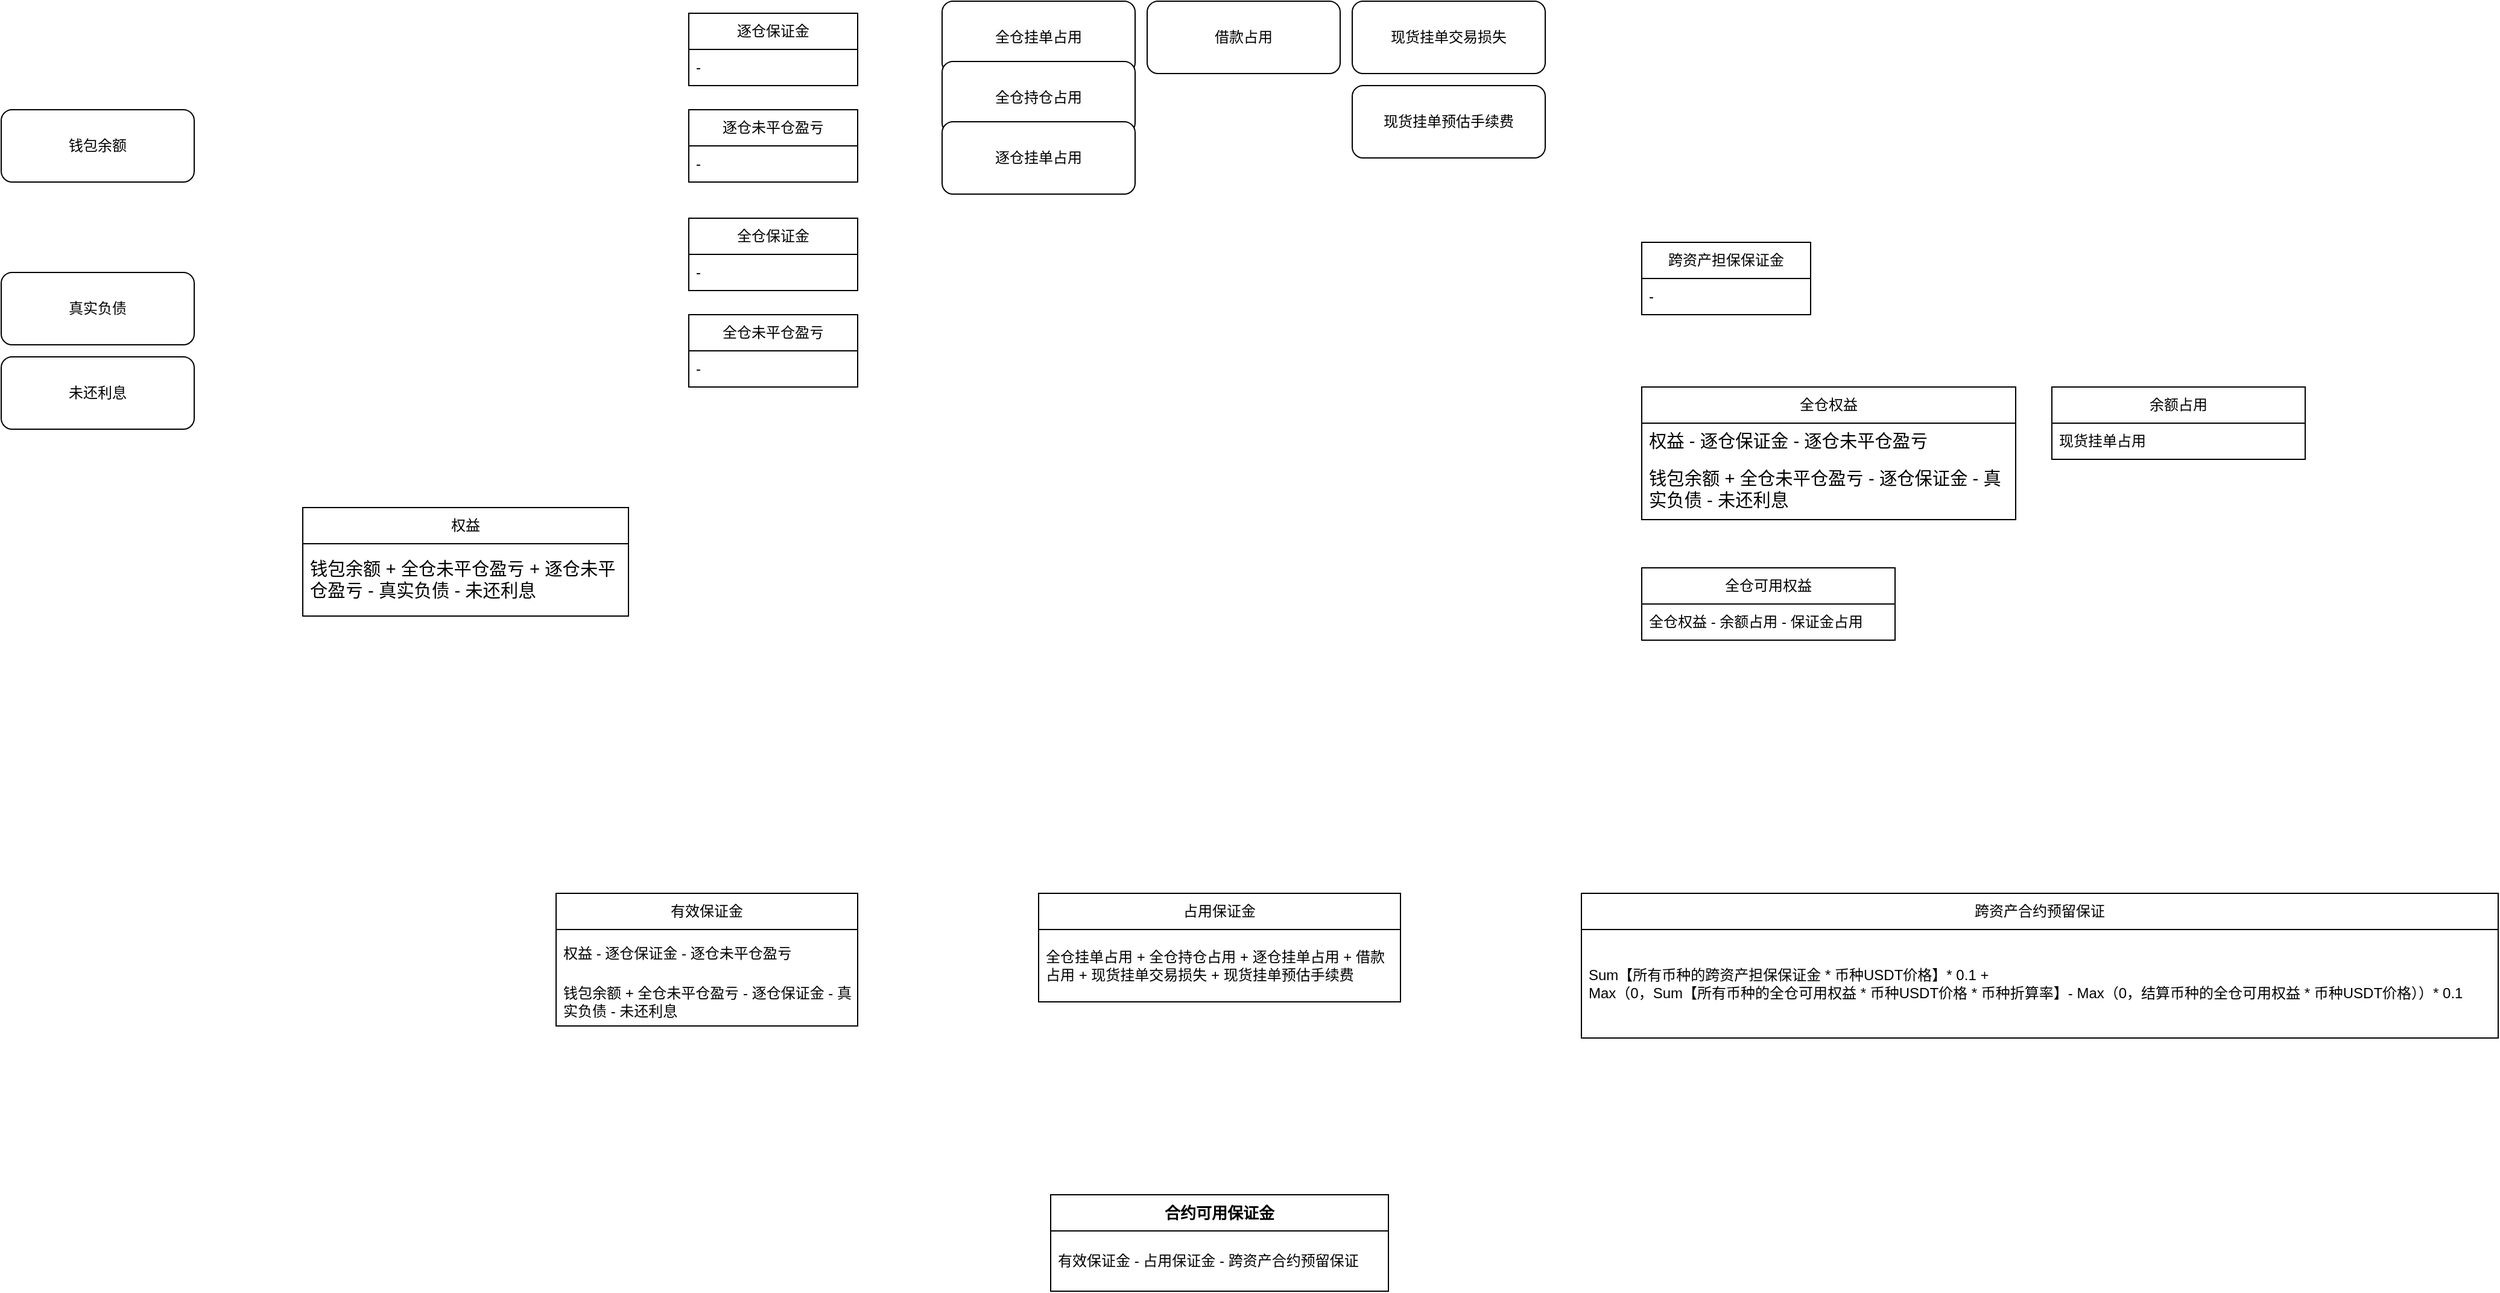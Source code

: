 <mxfile version="24.7.7">
  <diagram name="Page-1" id="f80oCYba8cmbhQ2V98sG">
    <mxGraphModel dx="2738" dy="2429" grid="1" gridSize="10" guides="1" tooltips="1" connect="1" arrows="1" fold="1" page="1" pageScale="1" pageWidth="827" pageHeight="1169" math="0" shadow="0">
      <root>
        <mxCell id="0" />
        <mxCell id="1" parent="0" />
        <mxCell id="HFTwr3PVIvaT_SFdeNqt-4" value="&lt;span style=&quot;text-align: left;&quot;&gt;&lt;b&gt;&lt;font style=&quot;font-size: 13px;&quot;&gt;合约可用保证金&lt;/font&gt;&lt;/b&gt;&lt;/span&gt;" style="swimlane;fontStyle=0;childLayout=stackLayout;horizontal=1;startSize=30;horizontalStack=0;resizeParent=1;resizeParentMax=0;resizeLast=0;collapsible=1;marginBottom=0;whiteSpace=wrap;html=1;" vertex="1" parent="1">
          <mxGeometry x="350" y="490" width="280" height="80" as="geometry">
            <mxRectangle x="290" y="260" width="60" height="30" as="alternateBounds" />
          </mxGeometry>
        </mxCell>
        <mxCell id="HFTwr3PVIvaT_SFdeNqt-5" value="有效保证金 - 占用保证金 - 跨资产合约预留保证" style="text;strokeColor=none;fillColor=none;align=left;verticalAlign=middle;spacingLeft=4;spacingRight=4;overflow=hidden;points=[[0,0.5],[1,0.5]];portConstraint=eastwest;rotatable=0;whiteSpace=wrap;html=1;" vertex="1" parent="HFTwr3PVIvaT_SFdeNqt-4">
          <mxGeometry y="30" width="280" height="50" as="geometry" />
        </mxCell>
        <mxCell id="HFTwr3PVIvaT_SFdeNqt-11" value="&lt;span style=&quot;text-align: left;&quot;&gt;有效保证金&lt;/span&gt;" style="swimlane;fontStyle=0;childLayout=stackLayout;horizontal=1;startSize=30;horizontalStack=0;resizeParent=1;resizeParentMax=0;resizeLast=0;collapsible=1;marginBottom=0;whiteSpace=wrap;html=1;" vertex="1" parent="1">
          <mxGeometry x="-60" y="240" width="250" height="110" as="geometry">
            <mxRectangle x="-60" y="240" width="100" height="30" as="alternateBounds" />
          </mxGeometry>
        </mxCell>
        <mxCell id="HFTwr3PVIvaT_SFdeNqt-12" value="&lt;div&gt;权益 - 逐仓保证金 - 逐仓未平仓盈亏&lt;/div&gt;" style="text;strokeColor=none;fillColor=none;align=left;verticalAlign=middle;spacingLeft=4;spacingRight=4;overflow=hidden;points=[[0,0.5],[1,0.5]];portConstraint=eastwest;rotatable=0;whiteSpace=wrap;html=1;" vertex="1" parent="HFTwr3PVIvaT_SFdeNqt-11">
          <mxGeometry y="30" width="250" height="40" as="geometry" />
        </mxCell>
        <mxCell id="HFTwr3PVIvaT_SFdeNqt-13" value="&lt;div&gt;&lt;span style=&quot;background-color: initial;&quot;&gt;钱包余额 + 全仓未平仓盈亏 - 逐仓保证金 - 真实负债 - 未还利息&lt;/span&gt;&lt;br&gt;&lt;/div&gt;" style="text;strokeColor=none;fillColor=none;align=left;verticalAlign=middle;spacingLeft=4;spacingRight=4;overflow=hidden;points=[[0,0.5],[1,0.5]];portConstraint=eastwest;rotatable=0;whiteSpace=wrap;html=1;" vertex="1" parent="HFTwr3PVIvaT_SFdeNqt-11">
          <mxGeometry y="70" width="250" height="40" as="geometry" />
        </mxCell>
        <mxCell id="HFTwr3PVIvaT_SFdeNqt-15" value="&lt;span style=&quot;text-align: left;&quot;&gt;占用保证金&lt;/span&gt;" style="swimlane;fontStyle=0;childLayout=stackLayout;horizontal=1;startSize=30;horizontalStack=0;resizeParent=1;resizeParentMax=0;resizeLast=0;collapsible=1;marginBottom=0;whiteSpace=wrap;html=1;" vertex="1" parent="1">
          <mxGeometry x="340" y="240" width="300" height="90" as="geometry" />
        </mxCell>
        <mxCell id="HFTwr3PVIvaT_SFdeNqt-16" value="&lt;div&gt;全仓挂单占用 + 全仓持仓占用 + 逐仓挂单占用 + 借款占用 + 现货挂单交易损失 + 现货挂单预估手续费&lt;/div&gt;" style="text;strokeColor=none;fillColor=none;align=left;verticalAlign=middle;spacingLeft=4;spacingRight=4;overflow=hidden;points=[[0,0.5],[1,0.5]];portConstraint=eastwest;rotatable=0;whiteSpace=wrap;html=1;" vertex="1" parent="HFTwr3PVIvaT_SFdeNqt-15">
          <mxGeometry y="30" width="300" height="60" as="geometry" />
        </mxCell>
        <mxCell id="HFTwr3PVIvaT_SFdeNqt-18" value="&lt;span style=&quot;text-align: left;&quot;&gt;跨资产合约预留保证&lt;/span&gt;" style="swimlane;fontStyle=0;childLayout=stackLayout;horizontal=1;startSize=30;horizontalStack=0;resizeParent=1;resizeParentMax=0;resizeLast=0;collapsible=1;marginBottom=0;whiteSpace=wrap;html=1;" vertex="1" parent="1">
          <mxGeometry x="790" y="240" width="760" height="120" as="geometry" />
        </mxCell>
        <mxCell id="HFTwr3PVIvaT_SFdeNqt-20" value="&lt;div&gt;Sum【所有币种的跨资产担保保证金 * 币种USDT价格】* 0.1 +&amp;nbsp;&lt;/div&gt;&lt;div&gt;Max（0，Sum【所有币种的全仓可用权益 * 币种USDT价格 * 币种折算率】- Max（0，结算币种的全仓可用权益 * 币种USDT价格））* 0.1&lt;br&gt;&lt;/div&gt;" style="text;strokeColor=none;fillColor=none;align=left;verticalAlign=middle;spacingLeft=4;spacingRight=4;overflow=hidden;points=[[0,0.5],[1,0.5]];portConstraint=eastwest;rotatable=0;whiteSpace=wrap;html=1;" vertex="1" parent="HFTwr3PVIvaT_SFdeNqt-18">
          <mxGeometry y="30" width="760" height="90" as="geometry" />
        </mxCell>
        <mxCell id="HFTwr3PVIvaT_SFdeNqt-21" value="&lt;span style=&quot;color: rgb(0, 0, 0); font-family: Helvetica; font-size: 12px; font-style: normal; font-variant-ligatures: normal; font-variant-caps: normal; font-weight: 400; letter-spacing: normal; orphans: 2; text-align: left; text-indent: 0px; text-transform: none; widows: 2; word-spacing: 0px; -webkit-text-stroke-width: 0px; white-space: normal; background-color: rgb(251, 251, 251); text-decoration-thickness: initial; text-decoration-style: initial; text-decoration-color: initial; display: inline !important; float: none;&quot;&gt;全仓挂单占用&lt;/span&gt;" style="rounded=1;whiteSpace=wrap;html=1;" vertex="1" parent="1">
          <mxGeometry x="260" y="-500" width="160" height="60" as="geometry" />
        </mxCell>
        <mxCell id="HFTwr3PVIvaT_SFdeNqt-22" value="&lt;span style=&quot;color: rgb(0, 0, 0); font-family: Helvetica; font-size: 12px; font-style: normal; font-variant-ligatures: normal; font-variant-caps: normal; font-weight: 400; letter-spacing: normal; orphans: 2; text-align: left; text-indent: 0px; text-transform: none; widows: 2; word-spacing: 0px; -webkit-text-stroke-width: 0px; white-space: normal; background-color: rgb(251, 251, 251); text-decoration-thickness: initial; text-decoration-style: initial; text-decoration-color: initial; display: inline !important; float: none;&quot;&gt;全仓持仓占用&lt;/span&gt;" style="rounded=1;whiteSpace=wrap;html=1;" vertex="1" parent="1">
          <mxGeometry x="260" y="-450" width="160" height="60" as="geometry" />
        </mxCell>
        <mxCell id="HFTwr3PVIvaT_SFdeNqt-24" value="&lt;div&gt;&lt;span style=&quot;text-align: left; background-color: initial;&quot;&gt;逐仓挂单占用&lt;/span&gt;&lt;br&gt;&lt;/div&gt;" style="rounded=1;whiteSpace=wrap;html=1;" vertex="1" parent="1">
          <mxGeometry x="260" y="-400" width="160" height="60" as="geometry" />
        </mxCell>
        <mxCell id="HFTwr3PVIvaT_SFdeNqt-25" value="&lt;div&gt;&lt;span style=&quot;text-align: left;&quot;&gt;借款占用&lt;/span&gt;&lt;br&gt;&lt;/div&gt;" style="rounded=1;whiteSpace=wrap;html=1;" vertex="1" parent="1">
          <mxGeometry x="430" y="-500" width="160" height="60" as="geometry" />
        </mxCell>
        <mxCell id="HFTwr3PVIvaT_SFdeNqt-26" value="&lt;div&gt;&lt;span style=&quot;text-align: left;&quot;&gt;现货挂单交易损失&lt;/span&gt;&lt;br&gt;&lt;/div&gt;" style="rounded=1;whiteSpace=wrap;html=1;" vertex="1" parent="1">
          <mxGeometry x="600" y="-500" width="160" height="60" as="geometry" />
        </mxCell>
        <mxCell id="HFTwr3PVIvaT_SFdeNqt-27" value="&lt;div&gt;&lt;span style=&quot;text-align: left;&quot;&gt;现货挂单预估手续费&lt;/span&gt;&lt;br&gt;&lt;/div&gt;" style="rounded=1;whiteSpace=wrap;html=1;" vertex="1" parent="1">
          <mxGeometry x="600" y="-430" width="160" height="60" as="geometry" />
        </mxCell>
        <mxCell id="HFTwr3PVIvaT_SFdeNqt-31" value="&lt;span style=&quot;text-align: left;&quot;&gt;权益&lt;/span&gt;" style="swimlane;fontStyle=0;childLayout=stackLayout;horizontal=1;startSize=30;horizontalStack=0;resizeParent=1;resizeParentMax=0;resizeLast=0;collapsible=1;marginBottom=0;whiteSpace=wrap;html=1;" vertex="1" parent="1">
          <mxGeometry x="-270" y="-80" width="270" height="90" as="geometry" />
        </mxCell>
        <mxCell id="HFTwr3PVIvaT_SFdeNqt-34" value="&lt;span id=&quot;docs-internal-guid-ebde03c9-7fff-1dc7-ac11-59d686706613&quot;&gt;&lt;span style=&quot;font-size: 11pt; font-family: Arial, sans-serif; background-color: transparent; font-variant-numeric: normal; font-variant-east-asian: normal; font-variant-alternates: normal; font-variant-position: normal; vertical-align: baseline; white-space-collapse: preserve;&quot;&gt;钱包余额 + 全仓未平仓盈亏 + 逐仓未平仓盈亏 - 真实负债 - 未还利息&lt;/span&gt;&lt;/span&gt;" style="text;strokeColor=none;fillColor=none;align=left;verticalAlign=middle;spacingLeft=4;spacingRight=4;overflow=hidden;points=[[0,0.5],[1,0.5]];portConstraint=eastwest;rotatable=0;whiteSpace=wrap;html=1;" vertex="1" parent="HFTwr3PVIvaT_SFdeNqt-31">
          <mxGeometry y="30" width="270" height="60" as="geometry" />
        </mxCell>
        <mxCell id="HFTwr3PVIvaT_SFdeNqt-35" value="&lt;span style=&quot;text-align: left;&quot;&gt;逐仓保证金&lt;/span&gt;" style="swimlane;fontStyle=0;childLayout=stackLayout;horizontal=1;startSize=30;horizontalStack=0;resizeParent=1;resizeParentMax=0;resizeLast=0;collapsible=1;marginBottom=0;whiteSpace=wrap;html=1;" vertex="1" parent="1">
          <mxGeometry x="50" y="-490" width="140" height="60" as="geometry" />
        </mxCell>
        <mxCell id="HFTwr3PVIvaT_SFdeNqt-36" value="-" style="text;strokeColor=none;fillColor=none;align=left;verticalAlign=middle;spacingLeft=4;spacingRight=4;overflow=hidden;points=[[0,0.5],[1,0.5]];portConstraint=eastwest;rotatable=0;whiteSpace=wrap;html=1;" vertex="1" parent="HFTwr3PVIvaT_SFdeNqt-35">
          <mxGeometry y="30" width="140" height="30" as="geometry" />
        </mxCell>
        <mxCell id="HFTwr3PVIvaT_SFdeNqt-39" value="&lt;span style=&quot;text-align: left;&quot;&gt;逐仓未平仓盈亏&lt;/span&gt;" style="swimlane;fontStyle=0;childLayout=stackLayout;horizontal=1;startSize=30;horizontalStack=0;resizeParent=1;resizeParentMax=0;resizeLast=0;collapsible=1;marginBottom=0;whiteSpace=wrap;html=1;" vertex="1" parent="1">
          <mxGeometry x="50" y="-410" width="140" height="60" as="geometry" />
        </mxCell>
        <mxCell id="HFTwr3PVIvaT_SFdeNqt-40" value="-" style="text;strokeColor=none;fillColor=none;align=left;verticalAlign=middle;spacingLeft=4;spacingRight=4;overflow=hidden;points=[[0,0.5],[1,0.5]];portConstraint=eastwest;rotatable=0;whiteSpace=wrap;html=1;" vertex="1" parent="HFTwr3PVIvaT_SFdeNqt-39">
          <mxGeometry y="30" width="140" height="30" as="geometry" />
        </mxCell>
        <mxCell id="HFTwr3PVIvaT_SFdeNqt-52" value="&lt;div&gt;&lt;span style=&quot;text-align: left;&quot;&gt;真实负债&lt;/span&gt;&lt;br&gt;&lt;/div&gt;" style="rounded=1;whiteSpace=wrap;html=1;" vertex="1" parent="1">
          <mxGeometry x="-520" y="-275" width="160" height="60" as="geometry" />
        </mxCell>
        <mxCell id="HFTwr3PVIvaT_SFdeNqt-53" value="&lt;div&gt;&lt;span style=&quot;text-align: left;&quot;&gt;未还利息&lt;/span&gt;&lt;br&gt;&lt;/div&gt;" style="rounded=1;whiteSpace=wrap;html=1;" vertex="1" parent="1">
          <mxGeometry x="-520" y="-205" width="160" height="60" as="geometry" />
        </mxCell>
        <mxCell id="HFTwr3PVIvaT_SFdeNqt-54" value="&lt;span style=&quot;text-align: left;&quot;&gt;全仓保证金&lt;/span&gt;" style="swimlane;fontStyle=0;childLayout=stackLayout;horizontal=1;startSize=30;horizontalStack=0;resizeParent=1;resizeParentMax=0;resizeLast=0;collapsible=1;marginBottom=0;whiteSpace=wrap;html=1;" vertex="1" parent="1">
          <mxGeometry x="50" y="-320" width="140" height="60" as="geometry" />
        </mxCell>
        <mxCell id="HFTwr3PVIvaT_SFdeNqt-55" value="-" style="text;strokeColor=none;fillColor=none;align=left;verticalAlign=middle;spacingLeft=4;spacingRight=4;overflow=hidden;points=[[0,0.5],[1,0.5]];portConstraint=eastwest;rotatable=0;whiteSpace=wrap;html=1;" vertex="1" parent="HFTwr3PVIvaT_SFdeNqt-54">
          <mxGeometry y="30" width="140" height="30" as="geometry" />
        </mxCell>
        <mxCell id="HFTwr3PVIvaT_SFdeNqt-56" value="&lt;span style=&quot;text-align: left;&quot;&gt;全仓未平仓盈亏&lt;/span&gt;" style="swimlane;fontStyle=0;childLayout=stackLayout;horizontal=1;startSize=30;horizontalStack=0;resizeParent=1;resizeParentMax=0;resizeLast=0;collapsible=1;marginBottom=0;whiteSpace=wrap;html=1;" vertex="1" parent="1">
          <mxGeometry x="50" y="-240" width="140" height="60" as="geometry" />
        </mxCell>
        <mxCell id="HFTwr3PVIvaT_SFdeNqt-57" value="-" style="text;strokeColor=none;fillColor=none;align=left;verticalAlign=middle;spacingLeft=4;spacingRight=4;overflow=hidden;points=[[0,0.5],[1,0.5]];portConstraint=eastwest;rotatable=0;whiteSpace=wrap;html=1;" vertex="1" parent="HFTwr3PVIvaT_SFdeNqt-56">
          <mxGeometry y="30" width="140" height="30" as="geometry" />
        </mxCell>
        <mxCell id="HFTwr3PVIvaT_SFdeNqt-60" value="&lt;div&gt;&lt;span style=&quot;text-align: left;&quot;&gt;钱包余额&lt;/span&gt;&lt;br&gt;&lt;/div&gt;" style="rounded=1;whiteSpace=wrap;html=1;" vertex="1" parent="1">
          <mxGeometry x="-520" y="-410" width="160" height="60" as="geometry" />
        </mxCell>
        <mxCell id="HFTwr3PVIvaT_SFdeNqt-61" value="&lt;span style=&quot;text-align: left;&quot;&gt;跨资产担保保证金&lt;/span&gt;" style="swimlane;fontStyle=0;childLayout=stackLayout;horizontal=1;startSize=30;horizontalStack=0;resizeParent=1;resizeParentMax=0;resizeLast=0;collapsible=1;marginBottom=0;whiteSpace=wrap;html=1;" vertex="1" parent="1">
          <mxGeometry x="840" y="-300" width="140" height="60" as="geometry" />
        </mxCell>
        <mxCell id="HFTwr3PVIvaT_SFdeNqt-62" value="-" style="text;strokeColor=none;fillColor=none;align=left;verticalAlign=middle;spacingLeft=4;spacingRight=4;overflow=hidden;points=[[0,0.5],[1,0.5]];portConstraint=eastwest;rotatable=0;whiteSpace=wrap;html=1;" vertex="1" parent="HFTwr3PVIvaT_SFdeNqt-61">
          <mxGeometry y="30" width="140" height="30" as="geometry" />
        </mxCell>
        <mxCell id="HFTwr3PVIvaT_SFdeNqt-63" value="&lt;span style=&quot;text-align: left;&quot;&gt;全仓可用权益&lt;/span&gt;" style="swimlane;fontStyle=0;childLayout=stackLayout;horizontal=1;startSize=30;horizontalStack=0;resizeParent=1;resizeParentMax=0;resizeLast=0;collapsible=1;marginBottom=0;whiteSpace=wrap;html=1;" vertex="1" parent="1">
          <mxGeometry x="840" y="-30" width="210" height="60" as="geometry" />
        </mxCell>
        <mxCell id="HFTwr3PVIvaT_SFdeNqt-64" value="全仓权益 - 余额占用 - 保证金占用" style="text;strokeColor=none;fillColor=none;align=left;verticalAlign=middle;spacingLeft=4;spacingRight=4;overflow=hidden;points=[[0,0.5],[1,0.5]];portConstraint=eastwest;rotatable=0;whiteSpace=wrap;html=1;" vertex="1" parent="HFTwr3PVIvaT_SFdeNqt-63">
          <mxGeometry y="30" width="210" height="30" as="geometry" />
        </mxCell>
        <mxCell id="HFTwr3PVIvaT_SFdeNqt-65" value="&lt;span style=&quot;text-align: left;&quot;&gt;全仓权益&lt;/span&gt;" style="swimlane;fontStyle=0;childLayout=stackLayout;horizontal=1;startSize=30;horizontalStack=0;resizeParent=1;resizeParentMax=0;resizeLast=0;collapsible=1;marginBottom=0;whiteSpace=wrap;html=1;" vertex="1" parent="1">
          <mxGeometry x="840" y="-180" width="310" height="110" as="geometry" />
        </mxCell>
        <mxCell id="HFTwr3PVIvaT_SFdeNqt-66" value="&lt;span id=&quot;docs-internal-guid-8330c4ed-7fff-1668-7055-0fd71e99c6b8&quot;&gt;&lt;span style=&quot;font-size: 11pt; font-family: Arial, sans-serif; background-color: transparent; font-variant-numeric: normal; font-variant-east-asian: normal; font-variant-alternates: normal; font-variant-position: normal; vertical-align: baseline; white-space-collapse: preserve;&quot;&gt;权益 - 逐仓保证金 - 逐仓未平仓盈亏&lt;/span&gt;&lt;/span&gt;" style="text;strokeColor=none;fillColor=none;align=left;verticalAlign=middle;spacingLeft=4;spacingRight=4;overflow=hidden;points=[[0,0.5],[1,0.5]];portConstraint=eastwest;rotatable=0;whiteSpace=wrap;html=1;" vertex="1" parent="HFTwr3PVIvaT_SFdeNqt-65">
          <mxGeometry y="30" width="310" height="30" as="geometry" />
        </mxCell>
        <mxCell id="HFTwr3PVIvaT_SFdeNqt-67" value="&lt;span id=&quot;docs-internal-guid-f703a618-7fff-798c-0bb1-125c687710a3&quot;&gt;&lt;span style=&quot;font-size: 11pt; font-family: Arial, sans-serif; background-color: transparent; font-variant-numeric: normal; font-variant-east-asian: normal; font-variant-alternates: normal; font-variant-position: normal; vertical-align: baseline; white-space-collapse: preserve;&quot;&gt;钱包余额 + 全仓未平仓盈亏 - 逐仓保证金 - 真实负债 - 未还利息&lt;/span&gt;&lt;/span&gt;" style="text;strokeColor=none;fillColor=none;align=left;verticalAlign=middle;spacingLeft=4;spacingRight=4;overflow=hidden;points=[[0,0.5],[1,0.5]];portConstraint=eastwest;rotatable=0;whiteSpace=wrap;html=1;fontStyle=0" vertex="1" parent="HFTwr3PVIvaT_SFdeNqt-65">
          <mxGeometry y="60" width="310" height="50" as="geometry" />
        </mxCell>
        <mxCell id="HFTwr3PVIvaT_SFdeNqt-68" value="&lt;span style=&quot;text-align: left;&quot;&gt;余额占用&lt;/span&gt;" style="swimlane;fontStyle=0;childLayout=stackLayout;horizontal=1;startSize=30;horizontalStack=0;resizeParent=1;resizeParentMax=0;resizeLast=0;collapsible=1;marginBottom=0;whiteSpace=wrap;html=1;" vertex="1" parent="1">
          <mxGeometry x="1180" y="-180" width="210" height="60" as="geometry" />
        </mxCell>
        <mxCell id="HFTwr3PVIvaT_SFdeNqt-69" value="现货挂单占用" style="text;strokeColor=none;fillColor=none;align=left;verticalAlign=middle;spacingLeft=4;spacingRight=4;overflow=hidden;points=[[0,0.5],[1,0.5]];portConstraint=eastwest;rotatable=0;whiteSpace=wrap;html=1;" vertex="1" parent="HFTwr3PVIvaT_SFdeNqt-68">
          <mxGeometry y="30" width="210" height="30" as="geometry" />
        </mxCell>
      </root>
    </mxGraphModel>
  </diagram>
</mxfile>
